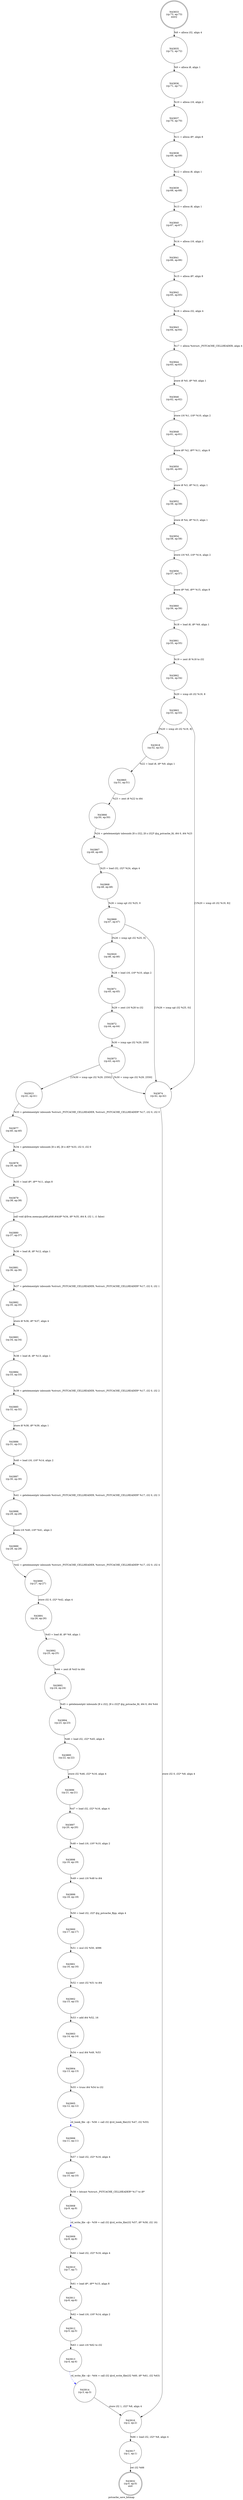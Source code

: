 digraph pstcache_save_bitmap {
label="pstcache_save_bitmap"
43832 [label="N43832\n(rp:0, ep:0)\nexit", shape="doublecircle"]
43833 [label="N43833\n(rp:73, ep:73)\nentry", shape="doublecircle"]
43833 -> 43835 [label="%8 = alloca i32, align 4"]
43835 [label="N43835\n(rp:72, ep:72)", shape="circle"]
43835 -> 43836 [label="%9 = alloca i8, align 1"]
43836 [label="N43836\n(rp:71, ep:71)", shape="circle"]
43836 -> 43837 [label="%10 = alloca i16, align 2"]
43837 [label="N43837\n(rp:70, ep:70)", shape="circle"]
43837 -> 43838 [label="%11 = alloca i8*, align 8"]
43838 [label="N43838\n(rp:69, ep:69)", shape="circle"]
43838 -> 43839 [label="%12 = alloca i8, align 1"]
43839 [label="N43839\n(rp:68, ep:68)", shape="circle"]
43839 -> 43840 [label="%13 = alloca i8, align 1"]
43840 [label="N43840\n(rp:67, ep:67)", shape="circle"]
43840 -> 43841 [label="%14 = alloca i16, align 2"]
43841 [label="N43841\n(rp:66, ep:66)", shape="circle"]
43841 -> 43842 [label="%15 = alloca i8*, align 8"]
43842 [label="N43842\n(rp:65, ep:65)", shape="circle"]
43842 -> 43843 [label="%16 = alloca i32, align 4"]
43843 [label="N43843\n(rp:64, ep:64)", shape="circle"]
43843 -> 43844 [label="%17 = alloca %struct._PSTCACHE_CELLHEADER, align 4"]
43844 [label="N43844\n(rp:63, ep:63)", shape="circle"]
43844 -> 43846 [label="store i8 %0, i8* %9, align 1"]
43846 [label="N43846\n(rp:62, ep:62)", shape="circle"]
43846 -> 43848 [label="store i16 %1, i16* %10, align 2"]
43848 [label="N43848\n(rp:61, ep:61)", shape="circle"]
43848 -> 43850 [label="store i8* %2, i8** %11, align 8"]
43850 [label="N43850\n(rp:60, ep:60)", shape="circle"]
43850 -> 43852 [label="store i8 %3, i8* %12, align 1"]
43852 [label="N43852\n(rp:59, ep:59)", shape="circle"]
43852 -> 43854 [label="store i8 %4, i8* %13, align 1"]
43854 [label="N43854\n(rp:58, ep:58)", shape="circle"]
43854 -> 43856 [label="store i16 %5, i16* %14, align 2"]
43856 [label="N43856\n(rp:57, ep:57)", shape="circle"]
43856 -> 43860 [label="store i8* %6, i8** %15, align 8"]
43860 [label="N43860\n(rp:56, ep:56)", shape="circle"]
43860 -> 43861 [label="%18 = load i8, i8* %9, align 1"]
43861 [label="N43861\n(rp:55, ep:55)", shape="circle"]
43861 -> 43862 [label="%19 = zext i8 %18 to i32"]
43862 [label="N43862\n(rp:54, ep:54)", shape="circle"]
43862 -> 43863 [label="%20 = icmp slt i32 %19, 8"]
43863 [label="N43863\n(rp:53, ep:53)", shape="circle"]
43863 -> 43918 [label="[%20 = icmp slt i32 %19, 8]"]
43863 -> 43874 [label="[!(%20 = icmp slt i32 %19, 8)]"]
43865 [label="N43865\n(rp:51, ep:51)", shape="circle"]
43865 -> 43866 [label="%23 = zext i8 %22 to i64"]
43866 [label="N43866\n(rp:50, ep:50)", shape="circle"]
43866 -> 43867 [label="%24 = getelementptr inbounds [8 x i32], [8 x i32]* @g_pstcache_fd, i64 0, i64 %23"]
43867 [label="N43867\n(rp:49, ep:49)", shape="circle"]
43867 -> 43868 [label="%25 = load i32, i32* %24, align 4"]
43868 [label="N43868\n(rp:48, ep:48)", shape="circle"]
43868 -> 43869 [label="%26 = icmp sgt i32 %25, 0"]
43869 [label="N43869\n(rp:47, ep:47)", shape="circle"]
43869 -> 43920 [label="[%26 = icmp sgt i32 %25, 0]"]
43869 -> 43874 [label="[!(%26 = icmp sgt i32 %25, 0)]"]
43871 [label="N43871\n(rp:45, ep:45)", shape="circle"]
43871 -> 43872 [label="%29 = zext i16 %28 to i32"]
43872 [label="N43872\n(rp:44, ep:44)", shape="circle"]
43872 -> 43873 [label="%30 = icmp sge i32 %29, 2550"]
43873 [label="N43873\n(rp:43, ep:43)", shape="circle"]
43873 -> 43923 [label="[!(%30 = icmp sge i32 %29, 2550)]"]
43873 -> 43874 [label="[%30 = icmp sge i32 %29, 2550]"]
43874 [label="N43874\n(rp:42, ep:42)", shape="circle"]
43874 -> 43916 [label="store i32 0, i32* %8, align 4"]
43877 [label="N43877\n(rp:40, ep:40)", shape="circle"]
43877 -> 43878 [label="%34 = getelementptr inbounds [8 x i8], [8 x i8]* %33, i32 0, i32 0"]
43878 [label="N43878\n(rp:39, ep:39)", shape="circle"]
43878 -> 43879 [label="%35 = load i8*, i8** %11, align 8"]
43879 [label="N43879\n(rp:38, ep:38)", shape="circle"]
43879 -> 43880 [label="call void @llvm.memcpy.p0i8.p0i8.i64(i8* %34, i8* %35, i64 8, i32 1, i1 false)"]
43880 [label="N43880\n(rp:37, ep:37)", shape="circle"]
43880 -> 43881 [label="%36 = load i8, i8* %12, align 1"]
43881 [label="N43881\n(rp:36, ep:36)", shape="circle"]
43881 -> 43882 [label="%37 = getelementptr inbounds %struct._PSTCACHE_CELLHEADER, %struct._PSTCACHE_CELLHEADER* %17, i32 0, i32 1"]
43882 [label="N43882\n(rp:35, ep:35)", shape="circle"]
43882 -> 43883 [label="store i8 %36, i8* %37, align 4"]
43883 [label="N43883\n(rp:34, ep:34)", shape="circle"]
43883 -> 43884 [label="%38 = load i8, i8* %13, align 1"]
43884 [label="N43884\n(rp:33, ep:33)", shape="circle"]
43884 -> 43885 [label="%39 = getelementptr inbounds %struct._PSTCACHE_CELLHEADER, %struct._PSTCACHE_CELLHEADER* %17, i32 0, i32 2"]
43885 [label="N43885\n(rp:32, ep:32)", shape="circle"]
43885 -> 43886 [label="store i8 %38, i8* %39, align 1"]
43886 [label="N43886\n(rp:31, ep:31)", shape="circle"]
43886 -> 43887 [label="%40 = load i16, i16* %14, align 2"]
43887 [label="N43887\n(rp:30, ep:30)", shape="circle"]
43887 -> 43888 [label="%41 = getelementptr inbounds %struct._PSTCACHE_CELLHEADER, %struct._PSTCACHE_CELLHEADER* %17, i32 0, i32 3"]
43888 [label="N43888\n(rp:29, ep:29)", shape="circle"]
43888 -> 43889 [label="store i16 %40, i16* %41, align 2"]
43889 [label="N43889\n(rp:28, ep:28)", shape="circle"]
43889 -> 43890 [label="%42 = getelementptr inbounds %struct._PSTCACHE_CELLHEADER, %struct._PSTCACHE_CELLHEADER* %17, i32 0, i32 4"]
43890 [label="N43890\n(rp:27, ep:27)", shape="circle"]
43890 -> 43891 [label="store i32 0, i32* %42, align 4"]
43891 [label="N43891\n(rp:26, ep:26)", shape="circle"]
43891 -> 43892 [label="%43 = load i8, i8* %9, align 1"]
43892 [label="N43892\n(rp:25, ep:25)", shape="circle"]
43892 -> 43893 [label="%44 = zext i8 %43 to i64"]
43893 [label="N43893\n(rp:24, ep:24)", shape="circle"]
43893 -> 43894 [label="%45 = getelementptr inbounds [8 x i32], [8 x i32]* @g_pstcache_fd, i64 0, i64 %44"]
43894 [label="N43894\n(rp:23, ep:23)", shape="circle"]
43894 -> 43895 [label="%46 = load i32, i32* %45, align 4"]
43895 [label="N43895\n(rp:22, ep:22)", shape="circle"]
43895 -> 43896 [label="store i32 %46, i32* %16, align 4"]
43896 [label="N43896\n(rp:21, ep:21)", shape="circle"]
43896 -> 43897 [label="%47 = load i32, i32* %16, align 4"]
43897 [label="N43897\n(rp:20, ep:20)", shape="circle"]
43897 -> 43898 [label="%48 = load i16, i16* %10, align 2"]
43898 [label="N43898\n(rp:19, ep:19)", shape="circle"]
43898 -> 43899 [label="%49 = zext i16 %48 to i64"]
43899 [label="N43899\n(rp:18, ep:18)", shape="circle"]
43899 -> 43900 [label="%50 = load i32, i32* @g_pstcache_Bpp, align 4"]
43900 [label="N43900\n(rp:17, ep:17)", shape="circle"]
43900 -> 43901 [label="%51 = mul i32 %50, 4096"]
43901 [label="N43901\n(rp:16, ep:16)", shape="circle"]
43901 -> 43902 [label="%52 = sext i32 %51 to i64"]
43902 [label="N43902\n(rp:15, ep:15)", shape="circle"]
43902 -> 43903 [label="%53 = add i64 %52, 16"]
43903 [label="N43903\n(rp:14, ep:14)", shape="circle"]
43903 -> 43904 [label="%54 = mul i64 %49, %53"]
43904 [label="N43904\n(rp:13, ep:13)", shape="circle"]
43904 -> 43905 [label="%55 = trunc i64 %54 to i32"]
43905 [label="N43905\n(rp:12, ep:12)", shape="circle"]
43905 -> 43906 [label="rd_lseek_file --@-- %56 = call i32 @rd_lseek_file(i32 %47, i32 %55)", style="dashed", color="blue"]
43906 [label="N43906\n(rp:11, ep:11)", shape="circle"]
43906 -> 43907 [label="%57 = load i32, i32* %16, align 4"]
43907 [label="N43907\n(rp:10, ep:10)", shape="circle"]
43907 -> 43908 [label="%58 = bitcast %struct._PSTCACHE_CELLHEADER* %17 to i8*"]
43908 [label="N43908\n(rp:9, ep:9)", shape="circle"]
43908 -> 43909 [label="rd_write_file --@-- %59 = call i32 @rd_write_file(i32 %57, i8* %58, i32 16)", style="dashed", color="blue"]
43909 [label="N43909\n(rp:8, ep:8)", shape="circle"]
43909 -> 43910 [label="%60 = load i32, i32* %16, align 4"]
43910 [label="N43910\n(rp:7, ep:7)", shape="circle"]
43910 -> 43911 [label="%61 = load i8*, i8** %15, align 8"]
43911 [label="N43911\n(rp:6, ep:6)", shape="circle"]
43911 -> 43912 [label="%62 = load i16, i16* %14, align 2"]
43912 [label="N43912\n(rp:5, ep:5)", shape="circle"]
43912 -> 43913 [label="%63 = zext i16 %62 to i32"]
43913 [label="N43913\n(rp:4, ep:4)", shape="circle"]
43913 -> 43914 [label="rd_write_file --@-- %64 = call i32 @rd_write_file(i32 %60, i8* %61, i32 %63)", style="dashed", color="blue"]
43914 [label="N43914\n(rp:3, ep:3)", shape="circle"]
43914 -> 43916 [label="store i32 1, i32* %8, align 4"]
43916 [label="N43916\n(rp:2, ep:2)", shape="circle"]
43916 -> 43917 [label="%66 = load i32, i32* %8, align 4"]
43917 [label="N43917\n(rp:1, ep:1)", shape="circle"]
43917 -> 43832 [label="ret i32 %66"]
43918 [label="N43918\n(rp:52, ep:52)", shape="circle"]
43918 -> 43865 [label="%22 = load i8, i8* %9, align 1"]
43920 [label="N43920\n(rp:46, ep:46)", shape="circle"]
43920 -> 43871 [label="%28 = load i16, i16* %10, align 2"]
43923 [label="N43923\n(rp:41, ep:41)", shape="circle"]
43923 -> 43877 [label="%33 = getelementptr inbounds %struct._PSTCACHE_CELLHEADER, %struct._PSTCACHE_CELLHEADER* %17, i32 0, i32 0"]
}
